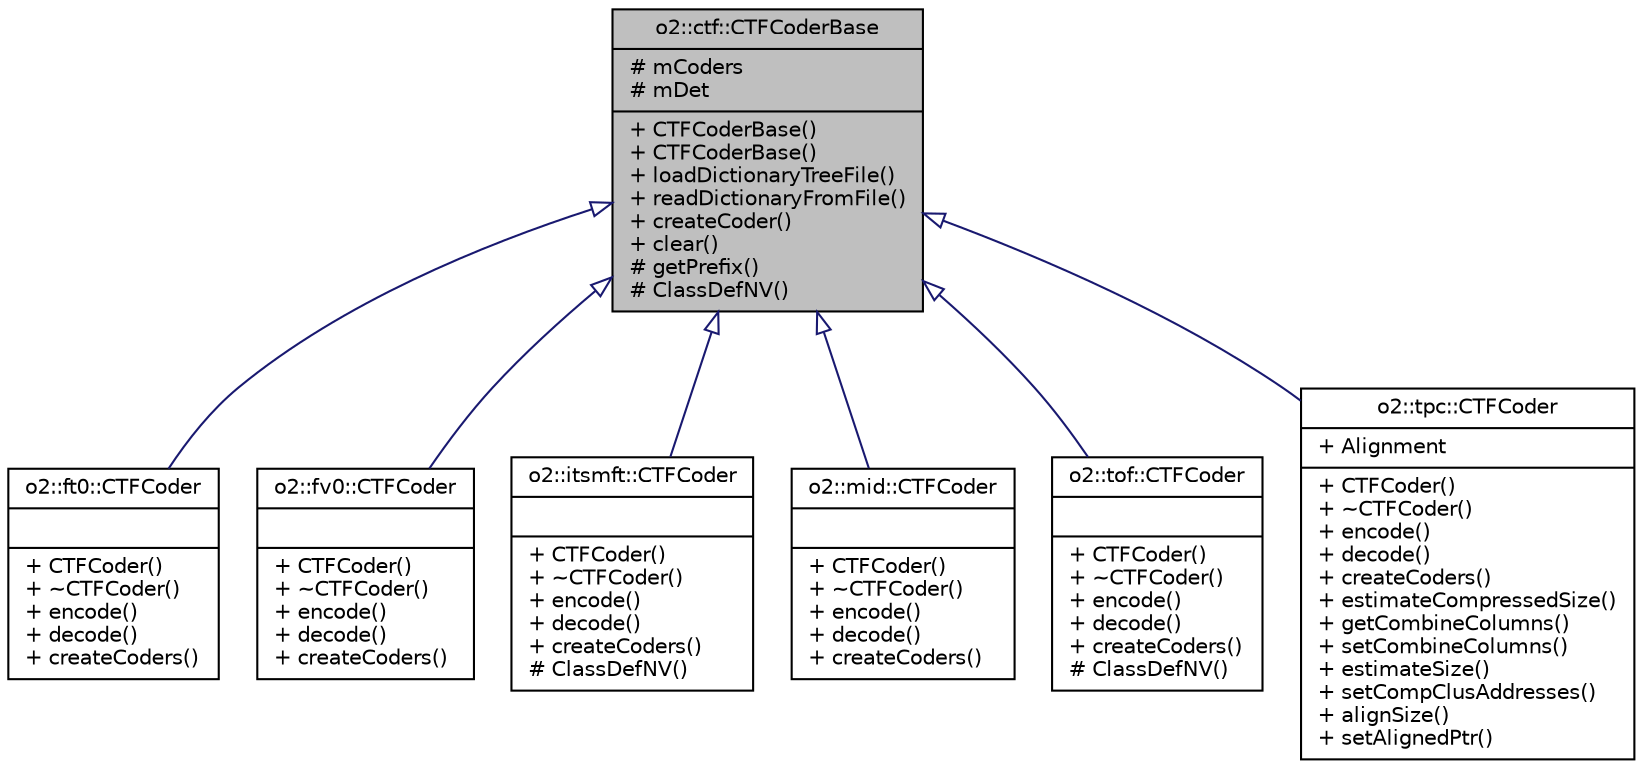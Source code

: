digraph "o2::ctf::CTFCoderBase"
{
 // INTERACTIVE_SVG=YES
  bgcolor="transparent";
  edge [fontname="Helvetica",fontsize="10",labelfontname="Helvetica",labelfontsize="10"];
  node [fontname="Helvetica",fontsize="10",shape=record];
  Node0 [label="{o2::ctf::CTFCoderBase\n|# mCoders\l# mDet\l|+ CTFCoderBase()\l+ CTFCoderBase()\l+ loadDictionaryTreeFile()\l+ readDictionaryFromFile()\l+ createCoder()\l+ clear()\l# getPrefix()\l# ClassDefNV()\l}",height=0.2,width=0.4,color="black", fillcolor="grey75", style="filled", fontcolor="black"];
  Node0 -> Node1 [dir="back",color="midnightblue",fontsize="10",style="solid",arrowtail="onormal",fontname="Helvetica"];
  Node1 [label="{o2::ft0::CTFCoder\n||+ CTFCoder()\l+ ~CTFCoder()\l+ encode()\l+ decode()\l+ createCoders()\l}",height=0.2,width=0.4,color="black",URL="$d1/df2/classo2_1_1ft0_1_1CTFCoder.html"];
  Node0 -> Node2 [dir="back",color="midnightblue",fontsize="10",style="solid",arrowtail="onormal",fontname="Helvetica"];
  Node2 [label="{o2::fv0::CTFCoder\n||+ CTFCoder()\l+ ~CTFCoder()\l+ encode()\l+ decode()\l+ createCoders()\l}",height=0.2,width=0.4,color="black",URL="$d5/ddc/classo2_1_1fv0_1_1CTFCoder.html"];
  Node0 -> Node3 [dir="back",color="midnightblue",fontsize="10",style="solid",arrowtail="onormal",fontname="Helvetica"];
  Node3 [label="{o2::itsmft::CTFCoder\n||+ CTFCoder()\l+ ~CTFCoder()\l+ encode()\l+ decode()\l+ createCoders()\l# ClassDefNV()\l}",height=0.2,width=0.4,color="black",URL="$d0/d32/classo2_1_1itsmft_1_1CTFCoder.html"];
  Node0 -> Node4 [dir="back",color="midnightblue",fontsize="10",style="solid",arrowtail="onormal",fontname="Helvetica"];
  Node4 [label="{o2::mid::CTFCoder\n||+ CTFCoder()\l+ ~CTFCoder()\l+ encode()\l+ decode()\l+ createCoders()\l}",height=0.2,width=0.4,color="black",URL="$df/d51/classo2_1_1mid_1_1CTFCoder.html"];
  Node0 -> Node5 [dir="back",color="midnightblue",fontsize="10",style="solid",arrowtail="onormal",fontname="Helvetica"];
  Node5 [label="{o2::tof::CTFCoder\n||+ CTFCoder()\l+ ~CTFCoder()\l+ encode()\l+ decode()\l+ createCoders()\l# ClassDefNV()\l}",height=0.2,width=0.4,color="black",URL="$da/d9a/classo2_1_1tof_1_1CTFCoder.html"];
  Node0 -> Node6 [dir="back",color="midnightblue",fontsize="10",style="solid",arrowtail="onormal",fontname="Helvetica"];
  Node6 [label="{o2::tpc::CTFCoder\n|+ Alignment\l|+ CTFCoder()\l+ ~CTFCoder()\l+ encode()\l+ decode()\l+ createCoders()\l+ estimateCompressedSize()\l+ getCombineColumns()\l+ setCombineColumns()\l+ estimateSize()\l+ setCompClusAddresses()\l+ alignSize()\l+ setAlignedPtr()\l}",height=0.2,width=0.4,color="black",URL="$d4/d75/classo2_1_1tpc_1_1CTFCoder.html"];
}
